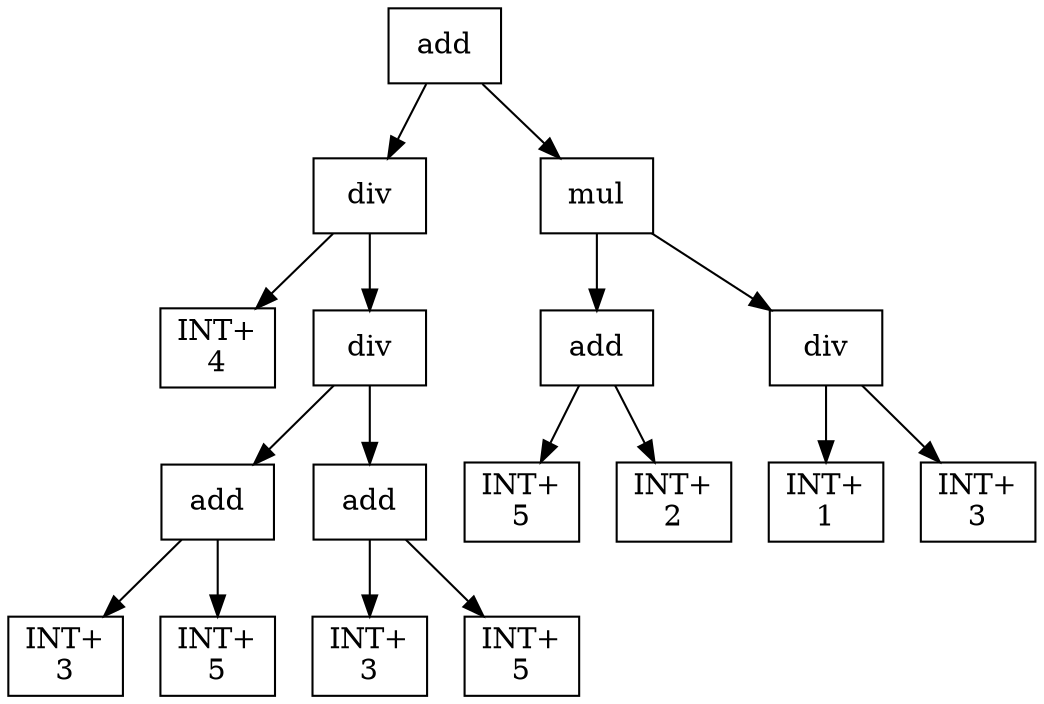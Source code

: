 digraph expr {
  node [shape=box];
  n1 [label="add"];
  n2 [label="div"];
  n3 [label="INT+\n4"];
  n4 [label="div"];
  n5 [label="add"];
  n6 [label="INT+\n3"];
  n7 [label="INT+\n5"];
  n5 -> n6;
  n5 -> n7;
  n8 [label="add"];
  n9 [label="INT+\n3"];
  n10 [label="INT+\n5"];
  n8 -> n9;
  n8 -> n10;
  n4 -> n5;
  n4 -> n8;
  n2 -> n3;
  n2 -> n4;
  n11 [label="mul"];
  n12 [label="add"];
  n13 [label="INT+\n5"];
  n14 [label="INT+\n2"];
  n12 -> n13;
  n12 -> n14;
  n15 [label="div"];
  n16 [label="INT+\n1"];
  n17 [label="INT+\n3"];
  n15 -> n16;
  n15 -> n17;
  n11 -> n12;
  n11 -> n15;
  n1 -> n2;
  n1 -> n11;
}